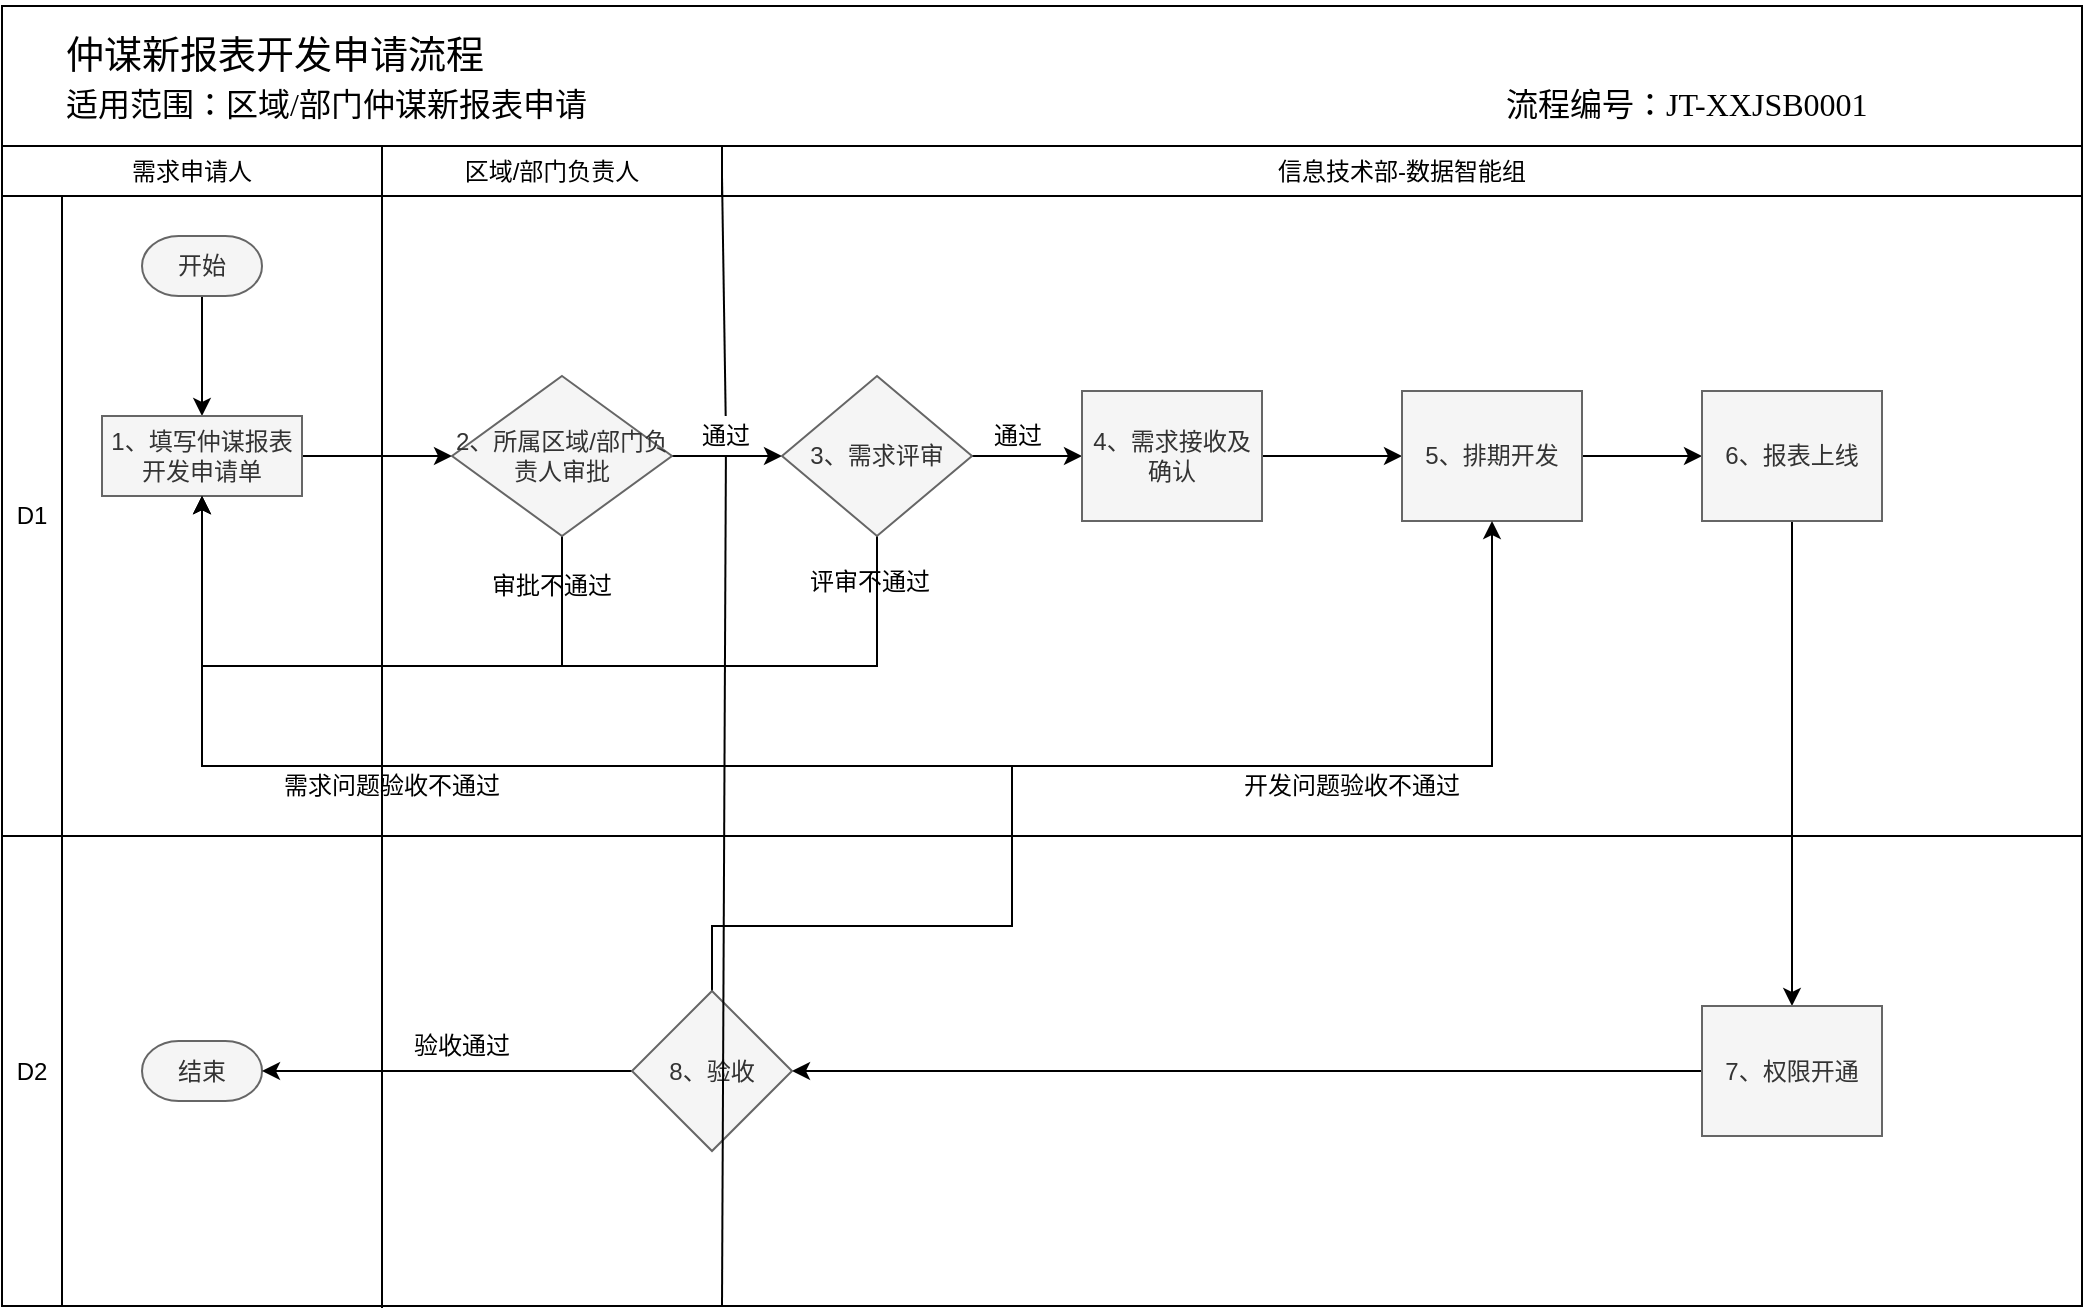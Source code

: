 <mxfile version="14.6.13" type="github" pages="4">
  <diagram id="u2uXBXgQpVOhXw65fqWF" name="新报表开发需求申请流程">
    <mxGraphModel dx="1426" dy="803" grid="0" gridSize="10" guides="1" tooltips="1" connect="1" arrows="1" fold="1" page="0" pageScale="1" pageWidth="1169" pageHeight="1654" math="0" shadow="0">
      <root>
        <mxCell id="0" />
        <mxCell id="1" parent="0" />
        <mxCell id="GYr_WQ7Ui339g3S2H9Wk-1" value="" style="rounded=0;whiteSpace=wrap;html=1;" parent="1" vertex="1">
          <mxGeometry x="95" y="335" width="1010" height="320" as="geometry" />
        </mxCell>
        <mxCell id="t-ILEGw8UZY0o8nZiPXd-1" value="" style="rounded=0;whiteSpace=wrap;html=1;" parent="1" vertex="1">
          <mxGeometry x="95" y="655" width="1010" height="235" as="geometry" />
        </mxCell>
        <mxCell id="t-ILEGw8UZY0o8nZiPXd-5" value="D1" style="rounded=0;whiteSpace=wrap;html=1;" parent="1" vertex="1">
          <mxGeometry x="65" y="335" width="30" height="320" as="geometry" />
        </mxCell>
        <mxCell id="t-ILEGw8UZY0o8nZiPXd-6" value="D2" style="rounded=0;whiteSpace=wrap;html=1;" parent="1" vertex="1">
          <mxGeometry x="65" y="655" width="30" height="235" as="geometry" />
        </mxCell>
        <mxCell id="t-ILEGw8UZY0o8nZiPXd-8" value="需求申请人" style="rounded=0;whiteSpace=wrap;html=1;" parent="1" vertex="1">
          <mxGeometry x="65" y="310" width="190" height="25" as="geometry" />
        </mxCell>
        <mxCell id="t-ILEGw8UZY0o8nZiPXd-11" value="信息技术部-数据智能组" style="rounded=0;whiteSpace=wrap;html=1;" parent="1" vertex="1">
          <mxGeometry x="425" y="310" width="680" height="25" as="geometry" />
        </mxCell>
        <mxCell id="t-ILEGw8UZY0o8nZiPXd-13" value="区域/部门负责人" style="rounded=0;whiteSpace=wrap;html=1;" parent="1" vertex="1">
          <mxGeometry x="255" y="310" width="170" height="25" as="geometry" />
        </mxCell>
        <mxCell id="t-ILEGw8UZY0o8nZiPXd-18" style="edgeStyle=orthogonalEdgeStyle;rounded=0;orthogonalLoop=1;jettySize=auto;html=1;exitX=0.5;exitY=1;exitDx=0;exitDy=0;exitPerimeter=0;" parent="1" source="t-ILEGw8UZY0o8nZiPXd-14" target="t-ILEGw8UZY0o8nZiPXd-16" edge="1">
          <mxGeometry relative="1" as="geometry" />
        </mxCell>
        <mxCell id="t-ILEGw8UZY0o8nZiPXd-14" value="开始" style="strokeWidth=1;html=1;shape=mxgraph.flowchart.terminator;whiteSpace=wrap;fillColor=#f5f5f5;strokeColor=#666666;fontColor=#333333;" parent="1" vertex="1">
          <mxGeometry x="135" y="355" width="60" height="30" as="geometry" />
        </mxCell>
        <mxCell id="t-ILEGw8UZY0o8nZiPXd-22" style="edgeStyle=orthogonalEdgeStyle;rounded=0;orthogonalLoop=1;jettySize=auto;html=1;entryX=0;entryY=0.5;entryDx=0;entryDy=0;" parent="1" source="t-ILEGw8UZY0o8nZiPXd-16" target="t-ILEGw8UZY0o8nZiPXd-19" edge="1">
          <mxGeometry relative="1" as="geometry" />
        </mxCell>
        <mxCell id="t-ILEGw8UZY0o8nZiPXd-16" value="1、填写仲谋报表开发申请单" style="rounded=0;whiteSpace=wrap;html=1;strokeColor=#666666;strokeWidth=1;fillColor=#f5f5f5;fontColor=#333333;" parent="1" vertex="1">
          <mxGeometry x="115" y="445" width="100" height="40" as="geometry" />
        </mxCell>
        <mxCell id="t-ILEGw8UZY0o8nZiPXd-23" style="edgeStyle=orthogonalEdgeStyle;rounded=0;orthogonalLoop=1;jettySize=auto;html=1;entryX=0.5;entryY=1;entryDx=0;entryDy=0;exitX=0.5;exitY=1;exitDx=0;exitDy=0;" parent="1" source="t-ILEGw8UZY0o8nZiPXd-19" target="t-ILEGw8UZY0o8nZiPXd-16" edge="1">
          <mxGeometry relative="1" as="geometry">
            <Array as="points">
              <mxPoint x="345" y="570" />
              <mxPoint x="165" y="570" />
            </Array>
          </mxGeometry>
        </mxCell>
        <mxCell id="t-ILEGw8UZY0o8nZiPXd-32" style="edgeStyle=orthogonalEdgeStyle;rounded=0;orthogonalLoop=1;jettySize=auto;html=1;entryX=0;entryY=0.5;entryDx=0;entryDy=0;" parent="1" source="t-ILEGw8UZY0o8nZiPXd-19" edge="1">
          <mxGeometry relative="1" as="geometry">
            <mxPoint x="455" y="465" as="targetPoint" />
          </mxGeometry>
        </mxCell>
        <mxCell id="t-ILEGw8UZY0o8nZiPXd-19" value="2、所属区域/部门负责人审批" style="rhombus;whiteSpace=wrap;html=1;strokeColor=#666666;strokeWidth=1;fillColor=#f5f5f5;fontColor=#333333;" parent="1" vertex="1">
          <mxGeometry x="290" y="425" width="110" height="80" as="geometry" />
        </mxCell>
        <mxCell id="t-ILEGw8UZY0o8nZiPXd-24" value="审批不通过" style="text;html=1;strokeColor=none;fillColor=none;align=center;verticalAlign=middle;whiteSpace=wrap;rounded=0;" parent="1" vertex="1">
          <mxGeometry x="305" y="520" width="70" height="20" as="geometry" />
        </mxCell>
        <mxCell id="t-ILEGw8UZY0o8nZiPXd-25" value="" style="endArrow=none;html=1;" parent="1" edge="1">
          <mxGeometry width="50" height="50" relative="1" as="geometry">
            <mxPoint x="255" y="891" as="sourcePoint" />
            <mxPoint x="255" y="310" as="targetPoint" />
          </mxGeometry>
        </mxCell>
        <mxCell id="t-ILEGw8UZY0o8nZiPXd-26" value="" style="endArrow=none;html=1;startArrow=none;" parent="1" edge="1" source="SJzSdLPw05ceUPw-Bgaq-1">
          <mxGeometry width="50" height="50" relative="1" as="geometry">
            <mxPoint x="425" y="890" as="sourcePoint" />
            <mxPoint x="425" y="325" as="targetPoint" />
          </mxGeometry>
        </mxCell>
        <mxCell id="t-ILEGw8UZY0o8nZiPXd-34" style="edgeStyle=orthogonalEdgeStyle;rounded=0;orthogonalLoop=1;jettySize=auto;html=1;entryX=0;entryY=0.5;entryDx=0;entryDy=0;exitX=1;exitY=0.5;exitDx=0;exitDy=0;" parent="1" source="t-ILEGw8UZY0o8nZiPXd-35" target="t-ILEGw8UZY0o8nZiPXd-33" edge="1">
          <mxGeometry relative="1" as="geometry">
            <mxPoint x="545" y="465" as="sourcePoint" />
          </mxGeometry>
        </mxCell>
        <mxCell id="t-ILEGw8UZY0o8nZiPXd-39" style="edgeStyle=orthogonalEdgeStyle;rounded=0;orthogonalLoop=1;jettySize=auto;html=1;entryX=0;entryY=0.5;entryDx=0;entryDy=0;" parent="1" source="t-ILEGw8UZY0o8nZiPXd-33" target="t-ILEGw8UZY0o8nZiPXd-38" edge="1">
          <mxGeometry relative="1" as="geometry" />
        </mxCell>
        <mxCell id="t-ILEGw8UZY0o8nZiPXd-33" value="4、需求接收及确认" style="rounded=0;whiteSpace=wrap;html=1;strokeColor=#666666;strokeWidth=1;fillColor=#f5f5f5;fontColor=#333333;" parent="1" vertex="1">
          <mxGeometry x="605" y="432.5" width="90" height="65" as="geometry" />
        </mxCell>
        <mxCell id="t-ILEGw8UZY0o8nZiPXd-36" style="edgeStyle=orthogonalEdgeStyle;rounded=0;orthogonalLoop=1;jettySize=auto;html=1;entryX=0.5;entryY=1;entryDx=0;entryDy=0;exitX=0.5;exitY=1;exitDx=0;exitDy=0;" parent="1" source="t-ILEGw8UZY0o8nZiPXd-35" target="t-ILEGw8UZY0o8nZiPXd-16" edge="1">
          <mxGeometry relative="1" as="geometry">
            <mxPoint x="165" y="490" as="targetPoint" />
            <Array as="points">
              <mxPoint x="503" y="570" />
              <mxPoint x="165" y="570" />
            </Array>
          </mxGeometry>
        </mxCell>
        <mxCell id="t-ILEGw8UZY0o8nZiPXd-35" value="3、需求评审" style="rhombus;whiteSpace=wrap;html=1;strokeColor=#666666;strokeWidth=1;fillColor=#f5f5f5;fontColor=#333333;" parent="1" vertex="1">
          <mxGeometry x="455" y="425" width="95" height="80" as="geometry" />
        </mxCell>
        <mxCell id="t-ILEGw8UZY0o8nZiPXd-37" value="评审不通过" style="text;html=1;strokeColor=none;fillColor=none;align=center;verticalAlign=middle;whiteSpace=wrap;rounded=0;" parent="1" vertex="1">
          <mxGeometry x="464" y="518" width="70" height="20" as="geometry" />
        </mxCell>
        <mxCell id="t-ILEGw8UZY0o8nZiPXd-42" style="edgeStyle=orthogonalEdgeStyle;rounded=0;orthogonalLoop=1;jettySize=auto;html=1;entryX=0;entryY=0.5;entryDx=0;entryDy=0;" parent="1" source="t-ILEGw8UZY0o8nZiPXd-38" target="t-ILEGw8UZY0o8nZiPXd-40" edge="1">
          <mxGeometry relative="1" as="geometry" />
        </mxCell>
        <mxCell id="t-ILEGw8UZY0o8nZiPXd-38" value="5、排期开发" style="rounded=0;whiteSpace=wrap;html=1;strokeColor=#666666;strokeWidth=1;fillColor=#f5f5f5;fontColor=#333333;" parent="1" vertex="1">
          <mxGeometry x="765" y="432.5" width="90" height="65" as="geometry" />
        </mxCell>
        <mxCell id="t-ILEGw8UZY0o8nZiPXd-44" style="edgeStyle=orthogonalEdgeStyle;rounded=0;orthogonalLoop=1;jettySize=auto;html=1;entryX=0.5;entryY=0;entryDx=0;entryDy=0;" parent="1" source="t-ILEGw8UZY0o8nZiPXd-40" target="t-ILEGw8UZY0o8nZiPXd-43" edge="1">
          <mxGeometry relative="1" as="geometry" />
        </mxCell>
        <mxCell id="t-ILEGw8UZY0o8nZiPXd-40" value="6、报表上线" style="rounded=0;whiteSpace=wrap;html=1;strokeColor=#666666;strokeWidth=1;fillColor=#f5f5f5;fontColor=#333333;" parent="1" vertex="1">
          <mxGeometry x="915" y="432.5" width="90" height="65" as="geometry" />
        </mxCell>
        <mxCell id="t-ILEGw8UZY0o8nZiPXd-46" style="edgeStyle=orthogonalEdgeStyle;rounded=0;orthogonalLoop=1;jettySize=auto;html=1;entryX=1;entryY=0.5;entryDx=0;entryDy=0;" parent="1" source="t-ILEGw8UZY0o8nZiPXd-43" target="t-ILEGw8UZY0o8nZiPXd-57" edge="1">
          <mxGeometry relative="1" as="geometry">
            <mxPoint x="705" y="772" as="targetPoint" />
          </mxGeometry>
        </mxCell>
        <mxCell id="t-ILEGw8UZY0o8nZiPXd-43" value="7、权限开通" style="rounded=0;whiteSpace=wrap;html=1;strokeColor=#666666;strokeWidth=1;fillColor=#f5f5f5;fontColor=#333333;" parent="1" vertex="1">
          <mxGeometry x="915" y="740" width="90" height="65" as="geometry" />
        </mxCell>
        <mxCell id="t-ILEGw8UZY0o8nZiPXd-48" value="结束" style="strokeWidth=1;html=1;shape=mxgraph.flowchart.terminator;whiteSpace=wrap;fillColor=#f5f5f5;strokeColor=#666666;fontColor=#333333;" parent="1" vertex="1">
          <mxGeometry x="135" y="757.5" width="60" height="30" as="geometry" />
        </mxCell>
        <mxCell id="t-ILEGw8UZY0o8nZiPXd-54" value="" style="group" parent="1" vertex="1" connectable="0">
          <mxGeometry x="65" y="240" width="1040" height="70" as="geometry" />
        </mxCell>
        <mxCell id="t-ILEGw8UZY0o8nZiPXd-55" value="" style="group" parent="t-ILEGw8UZY0o8nZiPXd-54" vertex="1" connectable="0">
          <mxGeometry width="1040" height="70" as="geometry" />
        </mxCell>
        <mxCell id="VUaYPlYSGEVX0YOZS-35-1" value="" style="rounded=0;whiteSpace=wrap;html=1;" parent="t-ILEGw8UZY0o8nZiPXd-55" vertex="1">
          <mxGeometry width="1040" height="70" as="geometry" />
        </mxCell>
        <mxCell id="t-ILEGw8UZY0o8nZiPXd-2" value="&lt;p class=&quot;MsoNormal&quot; style=&quot;margin-bottom: 8pt ; line-height: 15.693px ; font-family: &amp;#34;calibri&amp;#34; ; font-size: 19px&quot;&gt;&lt;span&gt;仲谋新报表开发申请&lt;/span&gt;&lt;span&gt;&lt;font face=&quot;宋体&quot; style=&quot;font-size: 19px&quot;&gt;流程&lt;/font&gt;&lt;/span&gt;&lt;/p&gt;" style="text;html=1;strokeColor=none;fillColor=none;align=left;verticalAlign=middle;whiteSpace=wrap;rounded=0;" parent="t-ILEGw8UZY0o8nZiPXd-55" vertex="1">
          <mxGeometry x="30" y="10" width="235" height="20" as="geometry" />
        </mxCell>
        <mxCell id="t-ILEGw8UZY0o8nZiPXd-3" value="&lt;p class=&quot;MsoNormal&quot; style=&quot;margin-bottom: 8pt ; line-height: 15.693px ; font-family: &amp;#34;calibri&amp;#34;&quot;&gt;&lt;span style=&quot;font-size: 16px&quot;&gt;适用范围：区域/部门仲谋新报表申请&lt;/span&gt;&lt;/p&gt;" style="text;html=1;strokeColor=none;fillColor=none;align=left;verticalAlign=middle;whiteSpace=wrap;rounded=0;" parent="t-ILEGw8UZY0o8nZiPXd-55" vertex="1">
          <mxGeometry x="30" y="40" width="270" height="20" as="geometry" />
        </mxCell>
        <mxCell id="t-ILEGw8UZY0o8nZiPXd-4" value="&lt;p class=&quot;MsoNormal&quot; style=&quot;margin-bottom: 8pt ; line-height: 15.693px ; font-family: &amp;#34;calibri&amp;#34;&quot;&gt;&lt;span style=&quot;font-size: 16px&quot;&gt;流程编号：JT-XXJSB0001&lt;/span&gt;&lt;/p&gt;" style="text;html=1;strokeColor=none;fillColor=none;align=left;verticalAlign=middle;whiteSpace=wrap;rounded=0;" parent="t-ILEGw8UZY0o8nZiPXd-55" vertex="1">
          <mxGeometry x="750" y="40" width="210" height="20" as="geometry" />
        </mxCell>
        <mxCell id="t-ILEGw8UZY0o8nZiPXd-58" style="edgeStyle=orthogonalEdgeStyle;rounded=0;orthogonalLoop=1;jettySize=auto;html=1;entryX=0.5;entryY=1;entryDx=0;entryDy=0;" parent="1" source="t-ILEGw8UZY0o8nZiPXd-57" target="t-ILEGw8UZY0o8nZiPXd-38" edge="1">
          <mxGeometry relative="1" as="geometry">
            <Array as="points">
              <mxPoint x="420" y="700" />
              <mxPoint x="570" y="700" />
              <mxPoint x="570" y="620" />
              <mxPoint x="810" y="620" />
            </Array>
          </mxGeometry>
        </mxCell>
        <mxCell id="t-ILEGw8UZY0o8nZiPXd-63" style="edgeStyle=orthogonalEdgeStyle;rounded=0;orthogonalLoop=1;jettySize=auto;html=1;entryX=0.5;entryY=1;entryDx=0;entryDy=0;" parent="1" source="t-ILEGw8UZY0o8nZiPXd-57" target="t-ILEGw8UZY0o8nZiPXd-16" edge="1">
          <mxGeometry relative="1" as="geometry">
            <Array as="points">
              <mxPoint x="420" y="700" />
              <mxPoint x="570" y="700" />
              <mxPoint x="570" y="620" />
              <mxPoint x="165" y="620" />
            </Array>
          </mxGeometry>
        </mxCell>
        <mxCell id="t-ILEGw8UZY0o8nZiPXd-65" style="edgeStyle=orthogonalEdgeStyle;rounded=0;orthogonalLoop=1;jettySize=auto;html=1;entryX=1;entryY=0.5;entryDx=0;entryDy=0;entryPerimeter=0;" parent="1" source="t-ILEGw8UZY0o8nZiPXd-57" target="t-ILEGw8UZY0o8nZiPXd-48" edge="1">
          <mxGeometry relative="1" as="geometry" />
        </mxCell>
        <mxCell id="t-ILEGw8UZY0o8nZiPXd-57" value="8、验收" style="rhombus;whiteSpace=wrap;html=1;strokeColor=#666666;strokeWidth=1;fillColor=#f5f5f5;fontColor=#333333;" parent="1" vertex="1">
          <mxGeometry x="380" y="732.5" width="80" height="80" as="geometry" />
        </mxCell>
        <mxCell id="t-ILEGw8UZY0o8nZiPXd-61" value="开发问题验收不通过" style="text;html=1;strokeColor=none;fillColor=none;align=center;verticalAlign=middle;whiteSpace=wrap;rounded=0;" parent="1" vertex="1">
          <mxGeometry x="670" y="620" width="140" height="20" as="geometry" />
        </mxCell>
        <mxCell id="t-ILEGw8UZY0o8nZiPXd-62" value="验收通过" style="text;html=1;strokeColor=none;fillColor=none;align=center;verticalAlign=middle;whiteSpace=wrap;rounded=0;" parent="1" vertex="1">
          <mxGeometry x="260" y="750" width="70" height="20" as="geometry" />
        </mxCell>
        <mxCell id="t-ILEGw8UZY0o8nZiPXd-64" value="需求问题验收不通过" style="text;html=1;strokeColor=none;fillColor=none;align=center;verticalAlign=middle;whiteSpace=wrap;rounded=0;" parent="1" vertex="1">
          <mxGeometry x="190" y="620" width="140" height="20" as="geometry" />
        </mxCell>
        <mxCell id="SJzSdLPw05ceUPw-Bgaq-1" value="通过" style="text;html=1;strokeColor=none;fillColor=none;align=center;verticalAlign=middle;whiteSpace=wrap;rounded=0;" vertex="1" parent="1">
          <mxGeometry x="392" y="445" width="70" height="20" as="geometry" />
        </mxCell>
        <mxCell id="SJzSdLPw05ceUPw-Bgaq-2" value="" style="endArrow=none;html=1;" edge="1" parent="1" target="SJzSdLPw05ceUPw-Bgaq-1">
          <mxGeometry width="50" height="50" relative="1" as="geometry">
            <mxPoint x="425" y="890" as="sourcePoint" />
            <mxPoint x="425" y="325" as="targetPoint" />
          </mxGeometry>
        </mxCell>
        <mxCell id="SJzSdLPw05ceUPw-Bgaq-3" value="通过" style="text;html=1;strokeColor=none;fillColor=none;align=center;verticalAlign=middle;whiteSpace=wrap;rounded=0;" vertex="1" parent="1">
          <mxGeometry x="538" y="445" width="70" height="20" as="geometry" />
        </mxCell>
      </root>
    </mxGraphModel>
  </diagram>
  <diagram id="3BYtkL_G5EET26jgun21" name="现有报表修改申请流程">
    <mxGraphModel dx="1426" dy="803" grid="0" gridSize="10" guides="1" tooltips="1" connect="1" arrows="1" fold="1" page="0" pageScale="1" pageWidth="1169" pageHeight="1654" math="0" shadow="0">
      <root>
        <mxCell id="NCF4tcWcs3JPyOawOPhI-0" />
        <mxCell id="NCF4tcWcs3JPyOawOPhI-1" parent="NCF4tcWcs3JPyOawOPhI-0" />
        <mxCell id="ijkI_3LDNDb3iPdS3ZWE-0" value="" style="rounded=0;whiteSpace=wrap;html=1;" parent="NCF4tcWcs3JPyOawOPhI-1" vertex="1">
          <mxGeometry x="95" y="335" width="1010" height="320" as="geometry" />
        </mxCell>
        <mxCell id="ijkI_3LDNDb3iPdS3ZWE-1" value="" style="rounded=0;whiteSpace=wrap;html=1;" parent="NCF4tcWcs3JPyOawOPhI-1" vertex="1">
          <mxGeometry x="95" y="655" width="1010" height="235" as="geometry" />
        </mxCell>
        <mxCell id="ijkI_3LDNDb3iPdS3ZWE-2" value="D1" style="rounded=0;whiteSpace=wrap;html=1;" parent="NCF4tcWcs3JPyOawOPhI-1" vertex="1">
          <mxGeometry x="65" y="335" width="30" height="320" as="geometry" />
        </mxCell>
        <mxCell id="ijkI_3LDNDb3iPdS3ZWE-3" value="D2" style="rounded=0;whiteSpace=wrap;html=1;" parent="NCF4tcWcs3JPyOawOPhI-1" vertex="1">
          <mxGeometry x="65" y="655" width="30" height="235" as="geometry" />
        </mxCell>
        <mxCell id="ijkI_3LDNDb3iPdS3ZWE-4" value="需求申请人" style="rounded=0;whiteSpace=wrap;html=1;" parent="NCF4tcWcs3JPyOawOPhI-1" vertex="1">
          <mxGeometry x="65" y="310" width="190" height="25" as="geometry" />
        </mxCell>
        <mxCell id="ijkI_3LDNDb3iPdS3ZWE-5" value="信息技术部-数据智能组" style="rounded=0;whiteSpace=wrap;html=1;" parent="NCF4tcWcs3JPyOawOPhI-1" vertex="1">
          <mxGeometry x="425" y="310" width="680" height="25" as="geometry" />
        </mxCell>
        <mxCell id="ijkI_3LDNDb3iPdS3ZWE-6" value="区域/部门负责人" style="rounded=0;whiteSpace=wrap;html=1;" parent="NCF4tcWcs3JPyOawOPhI-1" vertex="1">
          <mxGeometry x="255" y="310" width="170" height="25" as="geometry" />
        </mxCell>
        <mxCell id="ijkI_3LDNDb3iPdS3ZWE-7" style="edgeStyle=orthogonalEdgeStyle;rounded=0;orthogonalLoop=1;jettySize=auto;html=1;exitX=0.5;exitY=1;exitDx=0;exitDy=0;exitPerimeter=0;" parent="NCF4tcWcs3JPyOawOPhI-1" source="ijkI_3LDNDb3iPdS3ZWE-8" target="ijkI_3LDNDb3iPdS3ZWE-10" edge="1">
          <mxGeometry relative="1" as="geometry" />
        </mxCell>
        <mxCell id="ijkI_3LDNDb3iPdS3ZWE-8" value="开始" style="strokeWidth=1;html=1;shape=mxgraph.flowchart.terminator;whiteSpace=wrap;fillColor=#f5f5f5;strokeColor=#666666;fontColor=#333333;" parent="NCF4tcWcs3JPyOawOPhI-1" vertex="1">
          <mxGeometry x="135" y="355" width="60" height="30" as="geometry" />
        </mxCell>
        <mxCell id="ijkI_3LDNDb3iPdS3ZWE-9" style="edgeStyle=orthogonalEdgeStyle;rounded=0;orthogonalLoop=1;jettySize=auto;html=1;entryX=0;entryY=0.5;entryDx=0;entryDy=0;" parent="NCF4tcWcs3JPyOawOPhI-1" source="ijkI_3LDNDb3iPdS3ZWE-10" target="ijkI_3LDNDb3iPdS3ZWE-13" edge="1">
          <mxGeometry relative="1" as="geometry" />
        </mxCell>
        <mxCell id="ijkI_3LDNDb3iPdS3ZWE-10" value="1、填写仲谋现有报表修改申请单.xlsx" style="rounded=0;whiteSpace=wrap;html=1;strokeColor=#666666;strokeWidth=1;fillColor=#f5f5f5;fontColor=#333333;" parent="NCF4tcWcs3JPyOawOPhI-1" vertex="1">
          <mxGeometry x="115" y="445" width="100" height="40" as="geometry" />
        </mxCell>
        <mxCell id="ijkI_3LDNDb3iPdS3ZWE-11" style="edgeStyle=orthogonalEdgeStyle;rounded=0;orthogonalLoop=1;jettySize=auto;html=1;entryX=0.5;entryY=1;entryDx=0;entryDy=0;exitX=0.5;exitY=1;exitDx=0;exitDy=0;" parent="NCF4tcWcs3JPyOawOPhI-1" source="ijkI_3LDNDb3iPdS3ZWE-13" target="ijkI_3LDNDb3iPdS3ZWE-10" edge="1">
          <mxGeometry relative="1" as="geometry">
            <Array as="points">
              <mxPoint x="345" y="570" />
              <mxPoint x="165" y="570" />
            </Array>
          </mxGeometry>
        </mxCell>
        <mxCell id="ijkI_3LDNDb3iPdS3ZWE-12" style="edgeStyle=orthogonalEdgeStyle;rounded=0;orthogonalLoop=1;jettySize=auto;html=1;entryX=0;entryY=0.5;entryDx=0;entryDy=0;" parent="NCF4tcWcs3JPyOawOPhI-1" source="ijkI_3LDNDb3iPdS3ZWE-13" edge="1">
          <mxGeometry relative="1" as="geometry">
            <mxPoint x="455" y="465" as="targetPoint" />
          </mxGeometry>
        </mxCell>
        <mxCell id="ijkI_3LDNDb3iPdS3ZWE-13" value="2、所属区域/部门负责人审批" style="rhombus;whiteSpace=wrap;html=1;strokeColor=#666666;strokeWidth=1;fillColor=#f5f5f5;fontColor=#333333;" parent="NCF4tcWcs3JPyOawOPhI-1" vertex="1">
          <mxGeometry x="290" y="425" width="110" height="80" as="geometry" />
        </mxCell>
        <mxCell id="ijkI_3LDNDb3iPdS3ZWE-14" value="审批不通过" style="text;html=1;strokeColor=none;fillColor=none;align=center;verticalAlign=middle;whiteSpace=wrap;rounded=0;" parent="NCF4tcWcs3JPyOawOPhI-1" vertex="1">
          <mxGeometry x="275" y="520" width="70" height="20" as="geometry" />
        </mxCell>
        <mxCell id="ijkI_3LDNDb3iPdS3ZWE-15" value="" style="endArrow=none;html=1;" parent="NCF4tcWcs3JPyOawOPhI-1" edge="1">
          <mxGeometry width="50" height="50" relative="1" as="geometry">
            <mxPoint x="255" y="891" as="sourcePoint" />
            <mxPoint x="255" y="310" as="targetPoint" />
          </mxGeometry>
        </mxCell>
        <mxCell id="ijkI_3LDNDb3iPdS3ZWE-16" value="" style="endArrow=none;html=1;" parent="NCF4tcWcs3JPyOawOPhI-1" edge="1">
          <mxGeometry width="50" height="50" relative="1" as="geometry">
            <mxPoint x="425" y="890" as="sourcePoint" />
            <mxPoint x="425" y="325" as="targetPoint" />
          </mxGeometry>
        </mxCell>
        <mxCell id="ijkI_3LDNDb3iPdS3ZWE-17" style="edgeStyle=orthogonalEdgeStyle;rounded=0;orthogonalLoop=1;jettySize=auto;html=1;entryX=0;entryY=0.5;entryDx=0;entryDy=0;exitX=1;exitY=0.5;exitDx=0;exitDy=0;" parent="NCF4tcWcs3JPyOawOPhI-1" source="ijkI_3LDNDb3iPdS3ZWE-21" target="ijkI_3LDNDb3iPdS3ZWE-19" edge="1">
          <mxGeometry relative="1" as="geometry">
            <mxPoint x="545" y="465" as="sourcePoint" />
          </mxGeometry>
        </mxCell>
        <mxCell id="ijkI_3LDNDb3iPdS3ZWE-18" style="edgeStyle=orthogonalEdgeStyle;rounded=0;orthogonalLoop=1;jettySize=auto;html=1;entryX=0;entryY=0.5;entryDx=0;entryDy=0;" parent="NCF4tcWcs3JPyOawOPhI-1" source="ijkI_3LDNDb3iPdS3ZWE-19" target="ijkI_3LDNDb3iPdS3ZWE-24" edge="1">
          <mxGeometry relative="1" as="geometry" />
        </mxCell>
        <mxCell id="ijkI_3LDNDb3iPdS3ZWE-19" value="4、需求接收及确认" style="rounded=0;whiteSpace=wrap;html=1;strokeColor=#666666;strokeWidth=1;fillColor=#f5f5f5;fontColor=#333333;" parent="NCF4tcWcs3JPyOawOPhI-1" vertex="1">
          <mxGeometry x="605" y="432.5" width="90" height="65" as="geometry" />
        </mxCell>
        <mxCell id="ijkI_3LDNDb3iPdS3ZWE-20" style="edgeStyle=orthogonalEdgeStyle;rounded=0;orthogonalLoop=1;jettySize=auto;html=1;entryX=0.5;entryY=1;entryDx=0;entryDy=0;exitX=0.5;exitY=1;exitDx=0;exitDy=0;" parent="NCF4tcWcs3JPyOawOPhI-1" source="ijkI_3LDNDb3iPdS3ZWE-21" target="ijkI_3LDNDb3iPdS3ZWE-10" edge="1">
          <mxGeometry relative="1" as="geometry">
            <mxPoint x="165" y="490" as="targetPoint" />
            <Array as="points">
              <mxPoint x="503" y="570" />
              <mxPoint x="165" y="570" />
            </Array>
          </mxGeometry>
        </mxCell>
        <mxCell id="ijkI_3LDNDb3iPdS3ZWE-21" value="3、需求评审" style="rhombus;whiteSpace=wrap;html=1;strokeColor=#666666;strokeWidth=1;fillColor=#f5f5f5;fontColor=#333333;" parent="NCF4tcWcs3JPyOawOPhI-1" vertex="1">
          <mxGeometry x="455" y="425" width="95" height="80" as="geometry" />
        </mxCell>
        <mxCell id="ijkI_3LDNDb3iPdS3ZWE-22" value="评审不通过" style="text;html=1;strokeColor=none;fillColor=none;align=center;verticalAlign=middle;whiteSpace=wrap;rounded=0;" parent="NCF4tcWcs3JPyOawOPhI-1" vertex="1">
          <mxGeometry x="425" y="520" width="70" height="20" as="geometry" />
        </mxCell>
        <mxCell id="ijkI_3LDNDb3iPdS3ZWE-23" style="edgeStyle=orthogonalEdgeStyle;rounded=0;orthogonalLoop=1;jettySize=auto;html=1;entryX=0;entryY=0.5;entryDx=0;entryDy=0;" parent="NCF4tcWcs3JPyOawOPhI-1" source="ijkI_3LDNDb3iPdS3ZWE-24" target="ijkI_3LDNDb3iPdS3ZWE-26" edge="1">
          <mxGeometry relative="1" as="geometry" />
        </mxCell>
        <mxCell id="ijkI_3LDNDb3iPdS3ZWE-24" value="5、排期开发" style="rounded=0;whiteSpace=wrap;html=1;strokeColor=#666666;strokeWidth=1;fillColor=#f5f5f5;fontColor=#333333;" parent="NCF4tcWcs3JPyOawOPhI-1" vertex="1">
          <mxGeometry x="765" y="432.5" width="90" height="65" as="geometry" />
        </mxCell>
        <mxCell id="ijkI_3LDNDb3iPdS3ZWE-43" style="edgeStyle=orthogonalEdgeStyle;rounded=0;orthogonalLoop=1;jettySize=auto;html=1;entryX=1;entryY=0.5;entryDx=0;entryDy=0;" parent="NCF4tcWcs3JPyOawOPhI-1" source="ijkI_3LDNDb3iPdS3ZWE-26" target="ijkI_3LDNDb3iPdS3ZWE-39" edge="1">
          <mxGeometry relative="1" as="geometry">
            <Array as="points">
              <mxPoint x="960" y="773" />
            </Array>
          </mxGeometry>
        </mxCell>
        <mxCell id="ijkI_3LDNDb3iPdS3ZWE-26" value="6、报表上线" style="rounded=0;whiteSpace=wrap;html=1;strokeColor=#666666;strokeWidth=1;fillColor=#f5f5f5;fontColor=#333333;" parent="NCF4tcWcs3JPyOawOPhI-1" vertex="1">
          <mxGeometry x="915" y="432.5" width="90" height="65" as="geometry" />
        </mxCell>
        <mxCell id="ijkI_3LDNDb3iPdS3ZWE-29" value="结束" style="strokeWidth=1;html=1;shape=mxgraph.flowchart.terminator;whiteSpace=wrap;fillColor=#f5f5f5;strokeColor=#666666;fontColor=#333333;" parent="NCF4tcWcs3JPyOawOPhI-1" vertex="1">
          <mxGeometry x="135" y="757.5" width="60" height="30" as="geometry" />
        </mxCell>
        <mxCell id="ijkI_3LDNDb3iPdS3ZWE-30" value="" style="group" parent="NCF4tcWcs3JPyOawOPhI-1" vertex="1" connectable="0">
          <mxGeometry x="65" y="240" width="1040" height="70" as="geometry" />
        </mxCell>
        <mxCell id="ijkI_3LDNDb3iPdS3ZWE-31" value="" style="group" parent="ijkI_3LDNDb3iPdS3ZWE-30" vertex="1" connectable="0">
          <mxGeometry width="1040" height="70" as="geometry" />
        </mxCell>
        <mxCell id="ijkI_3LDNDb3iPdS3ZWE-32" value="" style="rounded=0;whiteSpace=wrap;html=1;" parent="ijkI_3LDNDb3iPdS3ZWE-31" vertex="1">
          <mxGeometry width="1040" height="70" as="geometry" />
        </mxCell>
        <mxCell id="ijkI_3LDNDb3iPdS3ZWE-33" value="&lt;p class=&quot;MsoNormal&quot; style=&quot;margin-bottom: 8pt ; line-height: 15.693px ; font-family: &amp;#34;calibri&amp;#34; ; font-size: 17px&quot;&gt;&lt;span&gt;仲谋现有报表修改申请&lt;/span&gt;&lt;span&gt;&lt;font face=&quot;宋体&quot; style=&quot;font-size: 17px&quot;&gt;流程&lt;/font&gt;&lt;/span&gt;&lt;/p&gt;" style="text;html=1;strokeColor=none;fillColor=none;align=left;verticalAlign=middle;whiteSpace=wrap;rounded=0;" parent="ijkI_3LDNDb3iPdS3ZWE-31" vertex="1">
          <mxGeometry x="30" y="10" width="235" height="20" as="geometry" />
        </mxCell>
        <mxCell id="ijkI_3LDNDb3iPdS3ZWE-34" value="&lt;p class=&quot;MsoNormal&quot; style=&quot;margin-bottom: 8pt ; line-height: 15.693px ; font-family: &amp;#34;calibri&amp;#34;&quot;&gt;&lt;span style=&quot;font-size: 16px&quot;&gt;适用范围：区域/部门 对仲谋现有报表修改申请流程&lt;/span&gt;&lt;/p&gt;" style="text;html=1;strokeColor=none;fillColor=none;align=left;verticalAlign=middle;whiteSpace=wrap;rounded=0;" parent="ijkI_3LDNDb3iPdS3ZWE-31" vertex="1">
          <mxGeometry x="30" y="40" width="380" height="20" as="geometry" />
        </mxCell>
        <mxCell id="ijkI_3LDNDb3iPdS3ZWE-35" value="&lt;p class=&quot;MsoNormal&quot; style=&quot;margin-bottom: 8pt ; line-height: 15.693px ; font-family: &amp;#34;calibri&amp;#34;&quot;&gt;&lt;span style=&quot;font-size: 16px&quot;&gt;流程编号：JT-XXJSB0002&lt;/span&gt;&lt;/p&gt;" style="text;html=1;strokeColor=none;fillColor=none;align=left;verticalAlign=middle;whiteSpace=wrap;rounded=0;" parent="ijkI_3LDNDb3iPdS3ZWE-31" vertex="1">
          <mxGeometry x="750" y="40" width="210" height="20" as="geometry" />
        </mxCell>
        <mxCell id="ijkI_3LDNDb3iPdS3ZWE-36" style="edgeStyle=orthogonalEdgeStyle;rounded=0;orthogonalLoop=1;jettySize=auto;html=1;entryX=0.5;entryY=1;entryDx=0;entryDy=0;" parent="NCF4tcWcs3JPyOawOPhI-1" source="ijkI_3LDNDb3iPdS3ZWE-39" target="ijkI_3LDNDb3iPdS3ZWE-24" edge="1">
          <mxGeometry relative="1" as="geometry">
            <Array as="points">
              <mxPoint x="420" y="700" />
              <mxPoint x="570" y="700" />
              <mxPoint x="570" y="620" />
              <mxPoint x="810" y="620" />
            </Array>
          </mxGeometry>
        </mxCell>
        <mxCell id="ijkI_3LDNDb3iPdS3ZWE-37" style="edgeStyle=orthogonalEdgeStyle;rounded=0;orthogonalLoop=1;jettySize=auto;html=1;entryX=0.5;entryY=1;entryDx=0;entryDy=0;" parent="NCF4tcWcs3JPyOawOPhI-1" source="ijkI_3LDNDb3iPdS3ZWE-39" target="ijkI_3LDNDb3iPdS3ZWE-10" edge="1">
          <mxGeometry relative="1" as="geometry">
            <Array as="points">
              <mxPoint x="420" y="700" />
              <mxPoint x="570" y="700" />
              <mxPoint x="570" y="620" />
              <mxPoint x="165" y="620" />
            </Array>
          </mxGeometry>
        </mxCell>
        <mxCell id="ijkI_3LDNDb3iPdS3ZWE-38" style="edgeStyle=orthogonalEdgeStyle;rounded=0;orthogonalLoop=1;jettySize=auto;html=1;entryX=1;entryY=0.5;entryDx=0;entryDy=0;entryPerimeter=0;" parent="NCF4tcWcs3JPyOawOPhI-1" source="ijkI_3LDNDb3iPdS3ZWE-39" target="ijkI_3LDNDb3iPdS3ZWE-29" edge="1">
          <mxGeometry relative="1" as="geometry" />
        </mxCell>
        <mxCell id="ijkI_3LDNDb3iPdS3ZWE-39" value="7、验收" style="rhombus;whiteSpace=wrap;html=1;strokeColor=#666666;strokeWidth=1;fillColor=#f5f5f5;fontColor=#333333;" parent="NCF4tcWcs3JPyOawOPhI-1" vertex="1">
          <mxGeometry x="380" y="732.5" width="80" height="80" as="geometry" />
        </mxCell>
        <mxCell id="ijkI_3LDNDb3iPdS3ZWE-40" value="开发问题验收不通过" style="text;html=1;strokeColor=none;fillColor=none;align=center;verticalAlign=middle;whiteSpace=wrap;rounded=0;" parent="NCF4tcWcs3JPyOawOPhI-1" vertex="1">
          <mxGeometry x="670" y="620" width="140" height="20" as="geometry" />
        </mxCell>
        <mxCell id="ijkI_3LDNDb3iPdS3ZWE-41" value="验收通过" style="text;html=1;strokeColor=none;fillColor=none;align=center;verticalAlign=middle;whiteSpace=wrap;rounded=0;" parent="NCF4tcWcs3JPyOawOPhI-1" vertex="1">
          <mxGeometry x="260" y="750" width="70" height="20" as="geometry" />
        </mxCell>
        <mxCell id="ijkI_3LDNDb3iPdS3ZWE-42" value="需求问题验收不通过" style="text;html=1;strokeColor=none;fillColor=none;align=center;verticalAlign=middle;whiteSpace=wrap;rounded=0;" parent="NCF4tcWcs3JPyOawOPhI-1" vertex="1">
          <mxGeometry x="190" y="620" width="140" height="20" as="geometry" />
        </mxCell>
      </root>
    </mxGraphModel>
  </diagram>
  <diagram id="7l5fXJxzgoj-WyXv7Beu" name="临时数据需求申请流程">
    <mxGraphModel dx="1426" dy="803" grid="0" gridSize="10" guides="1" tooltips="1" connect="1" arrows="1" fold="1" page="0" pageScale="1" pageWidth="1169" pageHeight="1654" math="0" shadow="0">
      <root>
        <mxCell id="SBYf-GrupjFr-2gO59wo-0" />
        <mxCell id="SBYf-GrupjFr-2gO59wo-1" parent="SBYf-GrupjFr-2gO59wo-0" />
        <mxCell id="wTy-TP4KUEWypJj8-xvo-0" value="" style="rounded=0;whiteSpace=wrap;html=1;" parent="SBYf-GrupjFr-2gO59wo-1" vertex="1">
          <mxGeometry x="95" y="335" width="1010" height="320" as="geometry" />
        </mxCell>
        <mxCell id="wTy-TP4KUEWypJj8-xvo-1" value="" style="rounded=0;whiteSpace=wrap;html=1;" parent="SBYf-GrupjFr-2gO59wo-1" vertex="1">
          <mxGeometry x="95" y="655" width="1010" height="235" as="geometry" />
        </mxCell>
        <mxCell id="wTy-TP4KUEWypJj8-xvo-2" value="D1" style="rounded=0;whiteSpace=wrap;html=1;" parent="SBYf-GrupjFr-2gO59wo-1" vertex="1">
          <mxGeometry x="65" y="335" width="30" height="320" as="geometry" />
        </mxCell>
        <mxCell id="wTy-TP4KUEWypJj8-xvo-3" value="D2" style="rounded=0;whiteSpace=wrap;html=1;" parent="SBYf-GrupjFr-2gO59wo-1" vertex="1">
          <mxGeometry x="65" y="655" width="30" height="235" as="geometry" />
        </mxCell>
        <mxCell id="wTy-TP4KUEWypJj8-xvo-4" value="需求申请人" style="rounded=0;whiteSpace=wrap;html=1;" parent="SBYf-GrupjFr-2gO59wo-1" vertex="1">
          <mxGeometry x="65" y="310" width="190" height="25" as="geometry" />
        </mxCell>
        <mxCell id="wTy-TP4KUEWypJj8-xvo-5" value="信息技术部-数据智能组" style="rounded=0;whiteSpace=wrap;html=1;" parent="SBYf-GrupjFr-2gO59wo-1" vertex="1">
          <mxGeometry x="425" y="310" width="680" height="25" as="geometry" />
        </mxCell>
        <mxCell id="wTy-TP4KUEWypJj8-xvo-6" value="区域/部门负责人" style="rounded=0;whiteSpace=wrap;html=1;" parent="SBYf-GrupjFr-2gO59wo-1" vertex="1">
          <mxGeometry x="255" y="310" width="170" height="25" as="geometry" />
        </mxCell>
        <mxCell id="wTy-TP4KUEWypJj8-xvo-7" style="edgeStyle=orthogonalEdgeStyle;rounded=0;orthogonalLoop=1;jettySize=auto;html=1;exitX=0.5;exitY=1;exitDx=0;exitDy=0;exitPerimeter=0;" parent="SBYf-GrupjFr-2gO59wo-1" source="wTy-TP4KUEWypJj8-xvo-8" target="wTy-TP4KUEWypJj8-xvo-10" edge="1">
          <mxGeometry relative="1" as="geometry" />
        </mxCell>
        <mxCell id="wTy-TP4KUEWypJj8-xvo-8" value="开始" style="strokeWidth=1;html=1;shape=mxgraph.flowchart.terminator;whiteSpace=wrap;fillColor=#f5f5f5;strokeColor=#666666;fontColor=#333333;" parent="SBYf-GrupjFr-2gO59wo-1" vertex="1">
          <mxGeometry x="135" y="355" width="60" height="30" as="geometry" />
        </mxCell>
        <mxCell id="wTy-TP4KUEWypJj8-xvo-9" style="edgeStyle=orthogonalEdgeStyle;rounded=0;orthogonalLoop=1;jettySize=auto;html=1;entryX=0;entryY=0.5;entryDx=0;entryDy=0;" parent="SBYf-GrupjFr-2gO59wo-1" source="wTy-TP4KUEWypJj8-xvo-10" target="wTy-TP4KUEWypJj8-xvo-13" edge="1">
          <mxGeometry relative="1" as="geometry" />
        </mxCell>
        <mxCell id="wTy-TP4KUEWypJj8-xvo-10" value="1、根据《关于数据需求规范.pdf》发送数据导出申请邮件" style="rounded=0;whiteSpace=wrap;html=1;strokeColor=#666666;strokeWidth=1;fillColor=#f5f5f5;fontColor=#333333;" parent="SBYf-GrupjFr-2gO59wo-1" vertex="1">
          <mxGeometry x="115" y="432.5" width="100" height="65" as="geometry" />
        </mxCell>
        <mxCell id="wTy-TP4KUEWypJj8-xvo-11" style="edgeStyle=orthogonalEdgeStyle;rounded=0;orthogonalLoop=1;jettySize=auto;html=1;entryX=0.5;entryY=1;entryDx=0;entryDy=0;exitX=0.5;exitY=1;exitDx=0;exitDy=0;" parent="SBYf-GrupjFr-2gO59wo-1" source="wTy-TP4KUEWypJj8-xvo-13" target="wTy-TP4KUEWypJj8-xvo-10" edge="1">
          <mxGeometry relative="1" as="geometry">
            <Array as="points">
              <mxPoint x="345" y="570" />
              <mxPoint x="165" y="570" />
            </Array>
          </mxGeometry>
        </mxCell>
        <mxCell id="wTy-TP4KUEWypJj8-xvo-12" style="edgeStyle=orthogonalEdgeStyle;rounded=0;orthogonalLoop=1;jettySize=auto;html=1;entryX=0;entryY=0.5;entryDx=0;entryDy=0;" parent="SBYf-GrupjFr-2gO59wo-1" source="wTy-TP4KUEWypJj8-xvo-13" edge="1">
          <mxGeometry relative="1" as="geometry">
            <mxPoint x="455" y="465" as="targetPoint" />
          </mxGeometry>
        </mxCell>
        <mxCell id="wTy-TP4KUEWypJj8-xvo-13" value="2、所属区域/部门负责人审批" style="rhombus;whiteSpace=wrap;html=1;strokeColor=#666666;strokeWidth=1;fillColor=#f5f5f5;fontColor=#333333;" parent="SBYf-GrupjFr-2gO59wo-1" vertex="1">
          <mxGeometry x="290" y="425" width="110" height="80" as="geometry" />
        </mxCell>
        <mxCell id="wTy-TP4KUEWypJj8-xvo-14" value="审批不通过" style="text;html=1;strokeColor=none;fillColor=none;align=center;verticalAlign=middle;whiteSpace=wrap;rounded=0;" parent="SBYf-GrupjFr-2gO59wo-1" vertex="1">
          <mxGeometry x="275" y="520" width="70" height="20" as="geometry" />
        </mxCell>
        <mxCell id="wTy-TP4KUEWypJj8-xvo-15" value="" style="endArrow=none;html=1;" parent="SBYf-GrupjFr-2gO59wo-1" edge="1">
          <mxGeometry width="50" height="50" relative="1" as="geometry">
            <mxPoint x="255" y="891" as="sourcePoint" />
            <mxPoint x="255" y="310" as="targetPoint" />
          </mxGeometry>
        </mxCell>
        <mxCell id="wTy-TP4KUEWypJj8-xvo-16" value="" style="endArrow=none;html=1;" parent="SBYf-GrupjFr-2gO59wo-1" edge="1">
          <mxGeometry width="50" height="50" relative="1" as="geometry">
            <mxPoint x="425" y="890" as="sourcePoint" />
            <mxPoint x="425" y="325" as="targetPoint" />
          </mxGeometry>
        </mxCell>
        <mxCell id="wTy-TP4KUEWypJj8-xvo-17" style="edgeStyle=orthogonalEdgeStyle;rounded=0;orthogonalLoop=1;jettySize=auto;html=1;entryX=0;entryY=0.5;entryDx=0;entryDy=0;exitX=1;exitY=0.5;exitDx=0;exitDy=0;" parent="SBYf-GrupjFr-2gO59wo-1" source="wTy-TP4KUEWypJj8-xvo-21" target="wTy-TP4KUEWypJj8-xvo-19" edge="1">
          <mxGeometry relative="1" as="geometry">
            <mxPoint x="545" y="465" as="sourcePoint" />
          </mxGeometry>
        </mxCell>
        <mxCell id="wTy-TP4KUEWypJj8-xvo-18" style="edgeStyle=orthogonalEdgeStyle;rounded=0;orthogonalLoop=1;jettySize=auto;html=1;entryX=0;entryY=0.5;entryDx=0;entryDy=0;" parent="SBYf-GrupjFr-2gO59wo-1" source="wTy-TP4KUEWypJj8-xvo-19" target="wTy-TP4KUEWypJj8-xvo-24" edge="1">
          <mxGeometry relative="1" as="geometry" />
        </mxCell>
        <mxCell id="wTy-TP4KUEWypJj8-xvo-19" value="4、需求接收及确认" style="rounded=0;whiteSpace=wrap;html=1;strokeColor=#666666;strokeWidth=1;fillColor=#f5f5f5;fontColor=#333333;" parent="SBYf-GrupjFr-2gO59wo-1" vertex="1">
          <mxGeometry x="605" y="432.5" width="90" height="65" as="geometry" />
        </mxCell>
        <mxCell id="wTy-TP4KUEWypJj8-xvo-20" style="edgeStyle=orthogonalEdgeStyle;rounded=0;orthogonalLoop=1;jettySize=auto;html=1;entryX=0.5;entryY=1;entryDx=0;entryDy=0;exitX=0.5;exitY=1;exitDx=0;exitDy=0;" parent="SBYf-GrupjFr-2gO59wo-1" source="wTy-TP4KUEWypJj8-xvo-21" target="wTy-TP4KUEWypJj8-xvo-10" edge="1">
          <mxGeometry relative="1" as="geometry">
            <mxPoint x="165" y="490" as="targetPoint" />
            <Array as="points">
              <mxPoint x="503" y="570" />
              <mxPoint x="165" y="570" />
            </Array>
          </mxGeometry>
        </mxCell>
        <mxCell id="wTy-TP4KUEWypJj8-xvo-21" value="3、需求评审" style="rhombus;whiteSpace=wrap;html=1;strokeColor=#666666;strokeWidth=1;fillColor=#f5f5f5;fontColor=#333333;" parent="SBYf-GrupjFr-2gO59wo-1" vertex="1">
          <mxGeometry x="455" y="425" width="95" height="80" as="geometry" />
        </mxCell>
        <mxCell id="wTy-TP4KUEWypJj8-xvo-22" value="评审不通过" style="text;html=1;strokeColor=none;fillColor=none;align=center;verticalAlign=middle;whiteSpace=wrap;rounded=0;" parent="SBYf-GrupjFr-2gO59wo-1" vertex="1">
          <mxGeometry x="425" y="520" width="70" height="20" as="geometry" />
        </mxCell>
        <mxCell id="wTy-TP4KUEWypJj8-xvo-23" style="edgeStyle=orthogonalEdgeStyle;rounded=0;orthogonalLoop=1;jettySize=auto;html=1;entryX=0;entryY=0.5;entryDx=0;entryDy=0;" parent="SBYf-GrupjFr-2gO59wo-1" source="wTy-TP4KUEWypJj8-xvo-24" target="wTy-TP4KUEWypJj8-xvo-26" edge="1">
          <mxGeometry relative="1" as="geometry" />
        </mxCell>
        <mxCell id="wTy-TP4KUEWypJj8-xvo-24" value="5、排期开发" style="rounded=0;whiteSpace=wrap;html=1;strokeColor=#666666;strokeWidth=1;fillColor=#f5f5f5;fontColor=#333333;" parent="SBYf-GrupjFr-2gO59wo-1" vertex="1">
          <mxGeometry x="765" y="432.5" width="90" height="65" as="geometry" />
        </mxCell>
        <mxCell id="AjRpjANJZI3YPvspGl8Z-1" style="edgeStyle=orthogonalEdgeStyle;rounded=0;orthogonalLoop=1;jettySize=auto;html=1;entryX=1;entryY=0.5;entryDx=0;entryDy=0;" edge="1" parent="SBYf-GrupjFr-2gO59wo-1" source="wTy-TP4KUEWypJj8-xvo-26" target="wTy-TP4KUEWypJj8-xvo-37">
          <mxGeometry relative="1" as="geometry">
            <Array as="points">
              <mxPoint x="963" y="773" />
            </Array>
          </mxGeometry>
        </mxCell>
        <mxCell id="wTy-TP4KUEWypJj8-xvo-26" value="6、数据导出完成" style="rounded=0;whiteSpace=wrap;html=1;strokeColor=#666666;strokeWidth=1;fillColor=#f5f5f5;fontColor=#333333;" parent="SBYf-GrupjFr-2gO59wo-1" vertex="1">
          <mxGeometry x="910" y="432.5" width="105" height="65" as="geometry" />
        </mxCell>
        <mxCell id="wTy-TP4KUEWypJj8-xvo-27" value="结束" style="strokeWidth=1;html=1;shape=mxgraph.flowchart.terminator;whiteSpace=wrap;fillColor=#f5f5f5;strokeColor=#666666;fontColor=#333333;" parent="SBYf-GrupjFr-2gO59wo-1" vertex="1">
          <mxGeometry x="135" y="757.5" width="60" height="30" as="geometry" />
        </mxCell>
        <mxCell id="wTy-TP4KUEWypJj8-xvo-28" value="" style="group" parent="SBYf-GrupjFr-2gO59wo-1" vertex="1" connectable="0">
          <mxGeometry x="65" y="240" width="1040" height="70" as="geometry" />
        </mxCell>
        <mxCell id="wTy-TP4KUEWypJj8-xvo-29" value="" style="group" parent="wTy-TP4KUEWypJj8-xvo-28" vertex="1" connectable="0">
          <mxGeometry width="1040" height="70" as="geometry" />
        </mxCell>
        <mxCell id="wTy-TP4KUEWypJj8-xvo-30" value="" style="rounded=0;whiteSpace=wrap;html=1;" parent="wTy-TP4KUEWypJj8-xvo-29" vertex="1">
          <mxGeometry width="1040" height="70" as="geometry" />
        </mxCell>
        <mxCell id="wTy-TP4KUEWypJj8-xvo-31" value="&lt;p class=&quot;MsoNormal&quot; style=&quot;margin-bottom: 8pt ; line-height: 15.693px&quot;&gt;&lt;font face=&quot;calibri&quot;&gt;&lt;span style=&quot;font-size: 17px&quot;&gt;临时数据需求申请流程&lt;/span&gt;&lt;/font&gt;&lt;br&gt;&lt;/p&gt;" style="text;html=1;strokeColor=none;fillColor=none;align=left;verticalAlign=middle;whiteSpace=wrap;rounded=0;" parent="wTy-TP4KUEWypJj8-xvo-29" vertex="1">
          <mxGeometry x="30" y="10" width="235" height="20" as="geometry" />
        </mxCell>
        <mxCell id="wTy-TP4KUEWypJj8-xvo-32" value="&lt;p class=&quot;MsoNormal&quot; style=&quot;margin-bottom: 8pt ; line-height: 15.693px ; font-family: &amp;#34;calibri&amp;#34;&quot;&gt;&lt;span style=&quot;font-size: 16px&quot;&gt;适用范围：区域/部门 临时数据需求申请流程&lt;/span&gt;&lt;/p&gt;" style="text;html=1;strokeColor=none;fillColor=none;align=left;verticalAlign=middle;whiteSpace=wrap;rounded=0;" parent="wTy-TP4KUEWypJj8-xvo-29" vertex="1">
          <mxGeometry x="30" y="40" width="470" height="20" as="geometry" />
        </mxCell>
        <mxCell id="wTy-TP4KUEWypJj8-xvo-33" value="&lt;p class=&quot;MsoNormal&quot; style=&quot;margin-bottom: 8pt ; line-height: 15.693px ; font-family: &amp;#34;calibri&amp;#34;&quot;&gt;&lt;span style=&quot;font-size: 16px&quot;&gt;流程编号：JT-XXJSB0003&lt;/span&gt;&lt;/p&gt;" style="text;html=1;strokeColor=none;fillColor=none;align=left;verticalAlign=middle;whiteSpace=wrap;rounded=0;" parent="wTy-TP4KUEWypJj8-xvo-29" vertex="1">
          <mxGeometry x="750" y="40" width="210" height="20" as="geometry" />
        </mxCell>
        <mxCell id="wTy-TP4KUEWypJj8-xvo-34" style="edgeStyle=orthogonalEdgeStyle;rounded=0;orthogonalLoop=1;jettySize=auto;html=1;entryX=0.5;entryY=1;entryDx=0;entryDy=0;" parent="SBYf-GrupjFr-2gO59wo-1" source="wTy-TP4KUEWypJj8-xvo-37" target="wTy-TP4KUEWypJj8-xvo-24" edge="1">
          <mxGeometry relative="1" as="geometry">
            <Array as="points">
              <mxPoint x="420" y="700" />
              <mxPoint x="570" y="700" />
              <mxPoint x="570" y="620" />
              <mxPoint x="810" y="620" />
            </Array>
          </mxGeometry>
        </mxCell>
        <mxCell id="wTy-TP4KUEWypJj8-xvo-35" style="edgeStyle=orthogonalEdgeStyle;rounded=0;orthogonalLoop=1;jettySize=auto;html=1;entryX=0.5;entryY=1;entryDx=0;entryDy=0;" parent="SBYf-GrupjFr-2gO59wo-1" source="wTy-TP4KUEWypJj8-xvo-37" target="wTy-TP4KUEWypJj8-xvo-10" edge="1">
          <mxGeometry relative="1" as="geometry">
            <Array as="points">
              <mxPoint x="420" y="700" />
              <mxPoint x="570" y="700" />
              <mxPoint x="570" y="620" />
              <mxPoint x="165" y="620" />
            </Array>
          </mxGeometry>
        </mxCell>
        <mxCell id="wTy-TP4KUEWypJj8-xvo-36" style="edgeStyle=orthogonalEdgeStyle;rounded=0;orthogonalLoop=1;jettySize=auto;html=1;entryX=1;entryY=0.5;entryDx=0;entryDy=0;entryPerimeter=0;" parent="SBYf-GrupjFr-2gO59wo-1" source="wTy-TP4KUEWypJj8-xvo-37" target="wTy-TP4KUEWypJj8-xvo-27" edge="1">
          <mxGeometry relative="1" as="geometry" />
        </mxCell>
        <mxCell id="wTy-TP4KUEWypJj8-xvo-37" value="7、验收" style="rhombus;whiteSpace=wrap;html=1;strokeColor=#666666;strokeWidth=1;fillColor=#f5f5f5;fontColor=#333333;" parent="SBYf-GrupjFr-2gO59wo-1" vertex="1">
          <mxGeometry x="380" y="732.5" width="80" height="80" as="geometry" />
        </mxCell>
        <mxCell id="wTy-TP4KUEWypJj8-xvo-38" value="开发问题验收不通过" style="text;html=1;strokeColor=none;fillColor=none;align=center;verticalAlign=middle;whiteSpace=wrap;rounded=0;" parent="SBYf-GrupjFr-2gO59wo-1" vertex="1">
          <mxGeometry x="670" y="620" width="140" height="20" as="geometry" />
        </mxCell>
        <mxCell id="wTy-TP4KUEWypJj8-xvo-39" value="验收通过" style="text;html=1;strokeColor=none;fillColor=none;align=center;verticalAlign=middle;whiteSpace=wrap;rounded=0;" parent="SBYf-GrupjFr-2gO59wo-1" vertex="1">
          <mxGeometry x="260" y="750" width="70" height="20" as="geometry" />
        </mxCell>
        <mxCell id="wTy-TP4KUEWypJj8-xvo-40" value="需求问题验收不通过" style="text;html=1;strokeColor=none;fillColor=none;align=center;verticalAlign=middle;whiteSpace=wrap;rounded=0;" parent="SBYf-GrupjFr-2gO59wo-1" vertex="1">
          <mxGeometry x="190" y="620" width="140" height="20" as="geometry" />
        </mxCell>
      </root>
    </mxGraphModel>
  </diagram>
  <diagram name="仲谋系统报表权限申请流程" id="wcn_pUVa6aJSvo_J7x6C">
    <mxGraphModel dx="1426" dy="803" grid="0" gridSize="10" guides="1" tooltips="1" connect="1" arrows="1" fold="1" page="0" pageScale="1" pageWidth="1169" pageHeight="1654" math="0" shadow="0">
      <root>
        <mxCell id="Y7JeSmrsrejJqWi0CLzl-0" />
        <mxCell id="Y7JeSmrsrejJqWi0CLzl-1" parent="Y7JeSmrsrejJqWi0CLzl-0" />
        <mxCell id="Y7JeSmrsrejJqWi0CLzl-2" value="" style="rounded=0;whiteSpace=wrap;html=1;" parent="Y7JeSmrsrejJqWi0CLzl-1" vertex="1">
          <mxGeometry x="95" y="335" width="727" height="320" as="geometry" />
        </mxCell>
        <mxCell id="Y7JeSmrsrejJqWi0CLzl-3" value="" style="rounded=0;whiteSpace=wrap;html=1;" parent="Y7JeSmrsrejJqWi0CLzl-1" vertex="1">
          <mxGeometry x="95" y="655" width="727" height="235" as="geometry" />
        </mxCell>
        <mxCell id="Y7JeSmrsrejJqWi0CLzl-4" value="D1" style="rounded=0;whiteSpace=wrap;html=1;" parent="Y7JeSmrsrejJqWi0CLzl-1" vertex="1">
          <mxGeometry x="65" y="335" width="30" height="320" as="geometry" />
        </mxCell>
        <mxCell id="Y7JeSmrsrejJqWi0CLzl-5" value="D2" style="rounded=0;whiteSpace=wrap;html=1;" parent="Y7JeSmrsrejJqWi0CLzl-1" vertex="1">
          <mxGeometry x="65" y="655" width="30" height="235" as="geometry" />
        </mxCell>
        <mxCell id="Y7JeSmrsrejJqWi0CLzl-6" value="需求申请人" style="rounded=0;whiteSpace=wrap;html=1;" parent="Y7JeSmrsrejJqWi0CLzl-1" vertex="1">
          <mxGeometry x="65" y="310" width="190" height="25" as="geometry" />
        </mxCell>
        <mxCell id="Y7JeSmrsrejJqWi0CLzl-7" value="信息技术部- IT" style="rounded=0;whiteSpace=wrap;html=1;" parent="Y7JeSmrsrejJqWi0CLzl-1" vertex="1">
          <mxGeometry x="518" y="310" width="303" height="25" as="geometry" />
        </mxCell>
        <mxCell id="Y7JeSmrsrejJqWi0CLzl-8" value="区域所属副总裁" style="rounded=0;whiteSpace=wrap;html=1;" parent="Y7JeSmrsrejJqWi0CLzl-1" vertex="1">
          <mxGeometry x="255" y="310" width="263" height="25" as="geometry" />
        </mxCell>
        <mxCell id="Y7JeSmrsrejJqWi0CLzl-9" style="edgeStyle=orthogonalEdgeStyle;rounded=0;orthogonalLoop=1;jettySize=auto;html=1;exitX=0.5;exitY=1;exitDx=0;exitDy=0;exitPerimeter=0;" parent="Y7JeSmrsrejJqWi0CLzl-1" source="Y7JeSmrsrejJqWi0CLzl-10" target="Y7JeSmrsrejJqWi0CLzl-12" edge="1">
          <mxGeometry relative="1" as="geometry" />
        </mxCell>
        <mxCell id="Y7JeSmrsrejJqWi0CLzl-10" value="开始" style="strokeWidth=1;html=1;shape=mxgraph.flowchart.terminator;whiteSpace=wrap;fillColor=#f5f5f5;strokeColor=#666666;fontColor=#333333;" parent="Y7JeSmrsrejJqWi0CLzl-1" vertex="1">
          <mxGeometry x="135" y="355" width="60" height="30" as="geometry" />
        </mxCell>
        <mxCell id="Y7JeSmrsrejJqWi0CLzl-11" style="edgeStyle=orthogonalEdgeStyle;rounded=0;orthogonalLoop=1;jettySize=auto;html=1;entryX=0;entryY=0.5;entryDx=0;entryDy=0;" parent="Y7JeSmrsrejJqWi0CLzl-1" source="Y7JeSmrsrejJqWi0CLzl-12" target="Y7JeSmrsrejJqWi0CLzl-15" edge="1">
          <mxGeometry relative="1" as="geometry" />
        </mxCell>
        <mxCell id="Y7JeSmrsrejJqWi0CLzl-12" value="1、发邮件到eppsystem@rp-pet.cn申请所需报表菜单" style="rounded=0;whiteSpace=wrap;html=1;strokeColor=#666666;strokeWidth=1;fillColor=#f5f5f5;fontColor=#333333;" parent="Y7JeSmrsrejJqWi0CLzl-1" vertex="1">
          <mxGeometry x="115" y="432.5" width="100" height="65" as="geometry" />
        </mxCell>
        <mxCell id="Y7JeSmrsrejJqWi0CLzl-45" style="edgeStyle=orthogonalEdgeStyle;rounded=0;orthogonalLoop=1;jettySize=auto;html=1;entryX=0;entryY=0.5;entryDx=0;entryDy=0;" parent="Y7JeSmrsrejJqWi0CLzl-1" source="Y7JeSmrsrejJqWi0CLzl-15" target="Y7JeSmrsrejJqWi0CLzl-21" edge="1">
          <mxGeometry relative="1" as="geometry" />
        </mxCell>
        <mxCell id="Y7JeSmrsrejJqWi0CLzl-15" value="2、所属区域/部门负责人审批" style="rhombus;whiteSpace=wrap;html=1;strokeColor=#666666;strokeWidth=1;fillColor=#f5f5f5;fontColor=#333333;" parent="Y7JeSmrsrejJqWi0CLzl-1" vertex="1">
          <mxGeometry x="330.5" y="415.75" width="112" height="98.5" as="geometry" />
        </mxCell>
        <mxCell id="Y7JeSmrsrejJqWi0CLzl-17" value="" style="endArrow=none;html=1;" parent="Y7JeSmrsrejJqWi0CLzl-1" edge="1">
          <mxGeometry width="50" height="50" relative="1" as="geometry">
            <mxPoint x="255" y="891" as="sourcePoint" />
            <mxPoint x="255" y="310" as="targetPoint" />
          </mxGeometry>
        </mxCell>
        <mxCell id="Y7JeSmrsrejJqWi0CLzl-18" value="" style="endArrow=none;html=1;" parent="Y7JeSmrsrejJqWi0CLzl-1" edge="1">
          <mxGeometry width="50" height="50" relative="1" as="geometry">
            <mxPoint x="518" y="890" as="sourcePoint" />
            <mxPoint x="518" y="325" as="targetPoint" />
          </mxGeometry>
        </mxCell>
        <mxCell id="Y7JeSmrsrejJqWi0CLzl-46" style="edgeStyle=orthogonalEdgeStyle;rounded=0;orthogonalLoop=1;jettySize=auto;html=1;entryX=1;entryY=0.5;entryDx=0;entryDy=0;" parent="Y7JeSmrsrejJqWi0CLzl-1" source="Y7JeSmrsrejJqWi0CLzl-21" target="Y7JeSmrsrejJqWi0CLzl-39" edge="1">
          <mxGeometry relative="1" as="geometry">
            <Array as="points">
              <mxPoint x="680" y="773" />
            </Array>
          </mxGeometry>
        </mxCell>
        <mxCell id="Y7JeSmrsrejJqWi0CLzl-21" value="3、信息技术部IT进行权限开通" style="rounded=0;whiteSpace=wrap;html=1;strokeColor=#666666;strokeWidth=1;fillColor=#f5f5f5;fontColor=#333333;" parent="Y7JeSmrsrejJqWi0CLzl-1" vertex="1">
          <mxGeometry x="635" y="432.5" width="90" height="65" as="geometry" />
        </mxCell>
        <mxCell id="Y7JeSmrsrejJqWi0CLzl-29" value="结束" style="strokeWidth=1;html=1;shape=mxgraph.flowchart.terminator;whiteSpace=wrap;fillColor=#f5f5f5;strokeColor=#666666;fontColor=#333333;" parent="Y7JeSmrsrejJqWi0CLzl-1" vertex="1">
          <mxGeometry x="135" y="757.5" width="60" height="30" as="geometry" />
        </mxCell>
        <mxCell id="Y7JeSmrsrejJqWi0CLzl-30" value="" style="group" parent="Y7JeSmrsrejJqWi0CLzl-1" vertex="1" connectable="0">
          <mxGeometry x="65" y="240" width="954" height="70" as="geometry" />
        </mxCell>
        <mxCell id="Y7JeSmrsrejJqWi0CLzl-31" value="" style="group" parent="Y7JeSmrsrejJqWi0CLzl-30" vertex="1" connectable="0">
          <mxGeometry width="954.0" height="70" as="geometry" />
        </mxCell>
        <mxCell id="Y7JeSmrsrejJqWi0CLzl-32" value="" style="rounded=0;whiteSpace=wrap;html=1;" parent="Y7JeSmrsrejJqWi0CLzl-31" vertex="1">
          <mxGeometry width="756" height="70" as="geometry" />
        </mxCell>
        <mxCell id="Y7JeSmrsrejJqWi0CLzl-33" value="&lt;p class=&quot;MsoNormal&quot; style=&quot;margin-bottom: 8pt ; line-height: 15.693px ; font-family: &amp;#34;calibri&amp;#34; ; font-size: 11pt&quot;&gt;&lt;span style=&quot;font-size: 12pt&quot;&gt;仲谋系统报表权限申请流程&lt;/span&gt;&lt;/p&gt;" style="text;html=1;strokeColor=none;fillColor=none;align=left;verticalAlign=middle;whiteSpace=wrap;rounded=0;" parent="Y7JeSmrsrejJqWi0CLzl-31" vertex="1">
          <mxGeometry x="27.519" y="10" width="215.567" height="20" as="geometry" />
        </mxCell>
        <mxCell id="Y7JeSmrsrejJqWi0CLzl-34" value="&lt;p class=&quot;MsoNormal&quot; style=&quot;margin-bottom: 8pt ; line-height: 15.693px ; font-family: &amp;#34;calibri&amp;#34;&quot;&gt;&lt;span style=&quot;font-size: 16px&quot;&gt;适用范围：区域/部门&amp;nbsp;&lt;/span&gt;&lt;span style=&quot;font-size: 12pt&quot;&gt;仲谋系统报表权限申请流程&lt;/span&gt;&lt;/p&gt;" style="text;html=1;strokeColor=none;fillColor=none;align=left;verticalAlign=middle;whiteSpace=wrap;rounded=0;" parent="Y7JeSmrsrejJqWi0CLzl-31" vertex="1">
          <mxGeometry x="27.519" y="40" width="431.135" height="20" as="geometry" />
        </mxCell>
        <mxCell id="Y7JeSmrsrejJqWi0CLzl-35" value="&lt;p class=&quot;MsoNormal&quot; style=&quot;margin-bottom: 8pt ; line-height: 15.693px ; font-family: &amp;#34;calibri&amp;#34;&quot;&gt;&lt;span style=&quot;font-size: 16px&quot;&gt;流程编号：JT-XXJSB0004&lt;/span&gt;&lt;/p&gt;" style="text;html=1;strokeColor=none;fillColor=none;align=left;verticalAlign=middle;whiteSpace=wrap;rounded=0;" parent="Y7JeSmrsrejJqWi0CLzl-31" vertex="1">
          <mxGeometry x="544" y="40" width="274.62" height="20" as="geometry" />
        </mxCell>
        <mxCell id="Y7JeSmrsrejJqWi0CLzl-38" style="edgeStyle=orthogonalEdgeStyle;rounded=0;orthogonalLoop=1;jettySize=auto;html=1;entryX=1;entryY=0.5;entryDx=0;entryDy=0;entryPerimeter=0;" parent="Y7JeSmrsrejJqWi0CLzl-1" source="Y7JeSmrsrejJqWi0CLzl-39" target="Y7JeSmrsrejJqWi0CLzl-29" edge="1">
          <mxGeometry relative="1" as="geometry" />
        </mxCell>
        <mxCell id="Y7JeSmrsrejJqWi0CLzl-47" style="edgeStyle=orthogonalEdgeStyle;rounded=0;orthogonalLoop=1;jettySize=auto;html=1;" parent="Y7JeSmrsrejJqWi0CLzl-1" source="Y7JeSmrsrejJqWi0CLzl-39" edge="1">
          <mxGeometry relative="1" as="geometry">
            <Array as="points">
              <mxPoint x="420" y="589" />
              <mxPoint x="680" y="589" />
            </Array>
            <mxPoint x="680" y="498" as="targetPoint" />
          </mxGeometry>
        </mxCell>
        <mxCell id="Y7JeSmrsrejJqWi0CLzl-39" value="4、权限验收" style="rhombus;whiteSpace=wrap;html=1;strokeColor=#666666;strokeWidth=1;fillColor=#f5f5f5;fontColor=#333333;" parent="Y7JeSmrsrejJqWi0CLzl-1" vertex="1">
          <mxGeometry x="380" y="732.5" width="80" height="80" as="geometry" />
        </mxCell>
        <mxCell id="Y7JeSmrsrejJqWi0CLzl-41" value="验收通过" style="text;html=1;strokeColor=none;fillColor=none;align=center;verticalAlign=middle;whiteSpace=wrap;rounded=0;" parent="Y7JeSmrsrejJqWi0CLzl-1" vertex="1">
          <mxGeometry x="260" y="750" width="70" height="20" as="geometry" />
        </mxCell>
        <mxCell id="Y7JeSmrsrejJqWi0CLzl-48" value="验收不通过：权限开通错误" style="text;html=1;strokeColor=none;fillColor=none;align=center;verticalAlign=middle;whiteSpace=wrap;rounded=0;" parent="Y7JeSmrsrejJqWi0CLzl-1" vertex="1">
          <mxGeometry x="414" y="567" width="173" height="20" as="geometry" />
        </mxCell>
      </root>
    </mxGraphModel>
  </diagram>
</mxfile>
